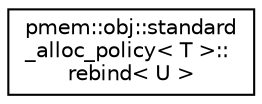 digraph "Graphical Class Hierarchy"
{
  edge [fontname="Helvetica",fontsize="10",labelfontname="Helvetica",labelfontsize="10"];
  node [fontname="Helvetica",fontsize="10",shape=record];
  rankdir="LR";
  Node1 [label="pmem::obj::standard\l_alloc_policy\< T \>::\lrebind\< U \>",height=0.2,width=0.4,color="black", fillcolor="white", style="filled",URL="$structpmem_1_1obj_1_1standard__alloc__policy_1_1rebind.html",tooltip="Rebind to a different type. "];
}
